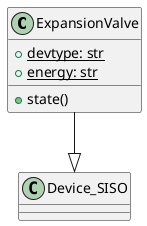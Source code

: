 @startuml
class ExpansionValve {
    + {static} devtype: str
    + {static} energy: str
    + state()
}
Device_SISO  <|-up- ExpansionValve
@enduml

     